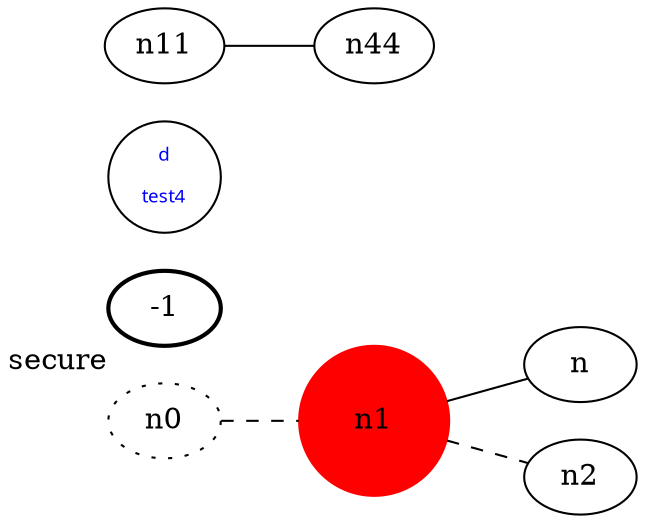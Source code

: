 graph test4 {
	rankdir=LR;
	fontcolor=blue; /* c18446744073709551617; c1; c-117 -- c1 */
	n0 [style=dotted, fillcolor="#123456"]; // c0; c3; c2 -- c3
	n1 [height=1, width=1, color=red, style=filled];
	n-1 [style=bold, xlabel="secure"];
	n0 -- n1 -- n2[style=dashed];
	n1 -- n-52887 [fontname="comic sans", label="d\n\l\G", fontcolor=blue, fontsize=9];
	n11 -- n44;
}
